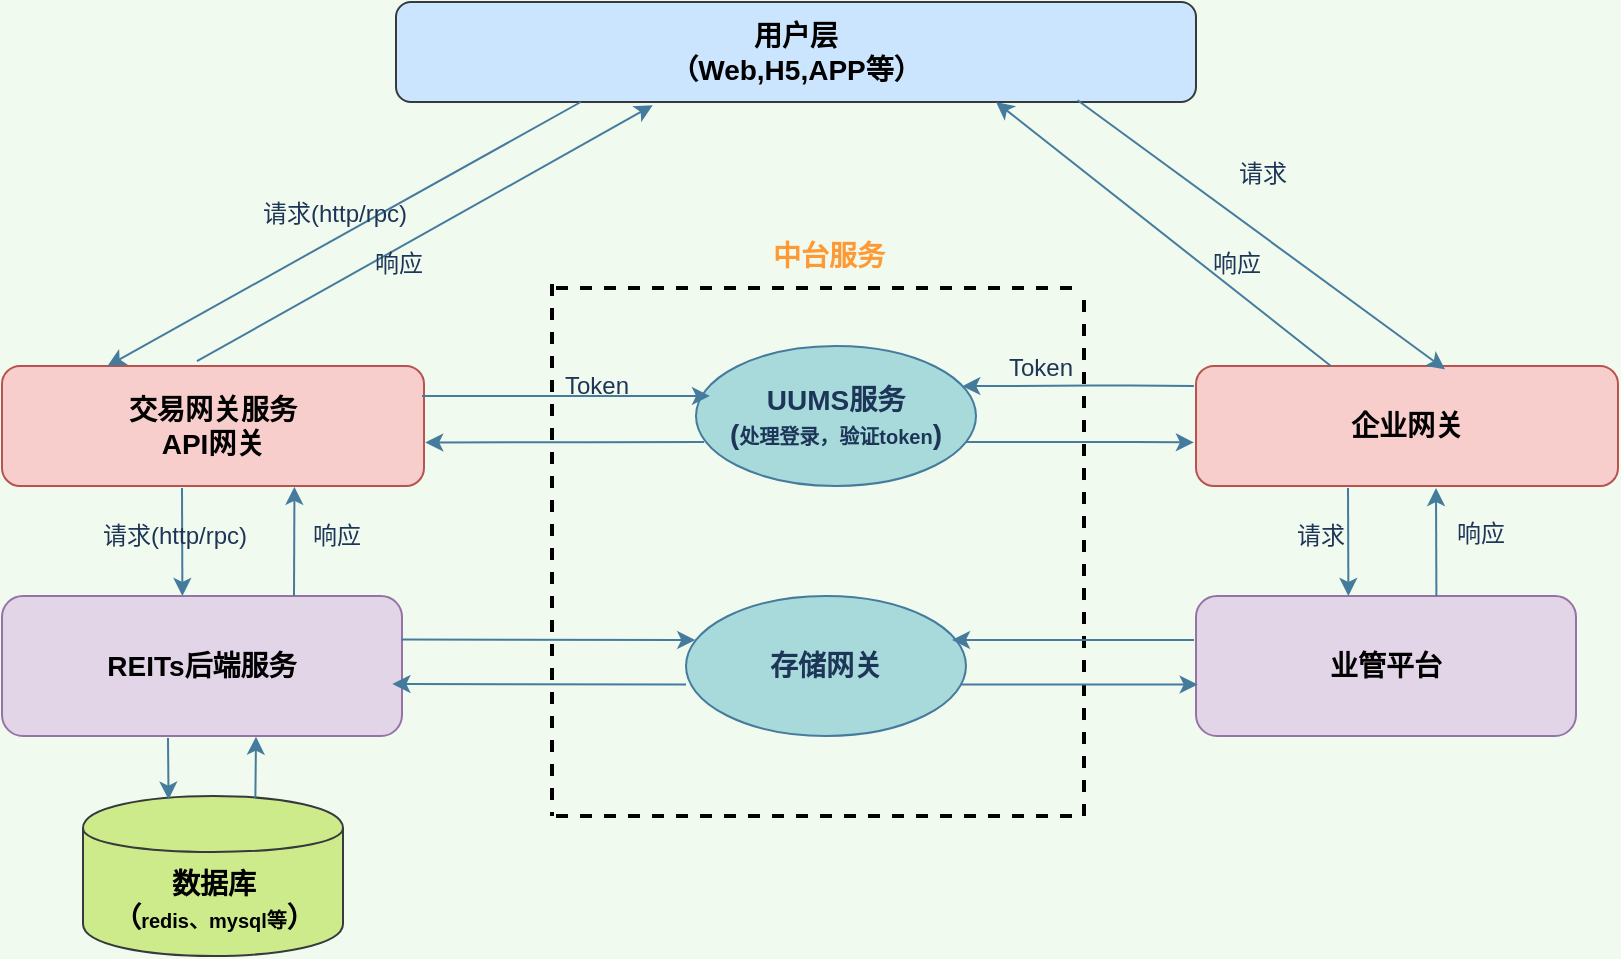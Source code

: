 <mxfile version="13.5.3" type="github" pages="5">
  <diagram id="YtGcmlx5MdhKh6ri9F74" name="REITs交易组件图">
    <mxGraphModel dx="1038" dy="564" grid="1" gridSize="10" guides="1" tooltips="1" connect="1" arrows="1" fold="1" page="1" pageScale="1" pageWidth="827" pageHeight="1169" background="#F1FAEE" math="0" shadow="0">
      <root>
        <mxCell id="0" />
        <mxCell id="1" parent="0" />
        <mxCell id="OGBte0PvkTn54QuSE-R2-2" value="&lt;font style=&quot;font-size: 14px&quot;&gt;&lt;b&gt;用户层&lt;br&gt;（Web,H5,APP等）&lt;/b&gt;&lt;/font&gt;" style="rounded=1;whiteSpace=wrap;html=1;sketch=0;strokeColor=#36393d;fillColor=#cce5ff;" parent="1" vertex="1">
          <mxGeometry x="206" y="33" width="400" height="50" as="geometry" />
        </mxCell>
        <mxCell id="OGBte0PvkTn54QuSE-R2-4" value="&lt;b&gt;&lt;font style=&quot;font-size: 14px&quot;&gt;交易网关服务&lt;br&gt;API网关&lt;/font&gt;&lt;/b&gt;" style="rounded=1;whiteSpace=wrap;html=1;sketch=0;strokeColor=#b85450;fillColor=#f8cecc;" parent="1" vertex="1">
          <mxGeometry x="9" y="215" width="211" height="60" as="geometry" />
        </mxCell>
        <mxCell id="OGBte0PvkTn54QuSE-R2-11" value="&lt;b&gt;&lt;font style=&quot;font-size: 14px&quot;&gt;REITs后端服务&lt;/font&gt;&lt;/b&gt;" style="rounded=1;whiteSpace=wrap;html=1;sketch=0;strokeColor=#9673a6;fillColor=#e1d5e7;" parent="1" vertex="1">
          <mxGeometry x="9" y="330" width="200" height="70" as="geometry" />
        </mxCell>
        <mxCell id="OGBte0PvkTn54QuSE-R2-12" value="" style="endArrow=classic;html=1;strokeColor=#457B9D;fillColor=#A8DADC;fontColor=#1D3557;entryX=0.451;entryY=0;entryDx=0;entryDy=0;entryPerimeter=0;" parent="1" target="OGBte0PvkTn54QuSE-R2-11" edge="1">
          <mxGeometry width="50" height="50" relative="1" as="geometry">
            <mxPoint x="99" y="276" as="sourcePoint" />
            <mxPoint x="286" y="280" as="targetPoint" />
          </mxGeometry>
        </mxCell>
        <mxCell id="OGBte0PvkTn54QuSE-R2-15" value="&lt;font color=&quot;#000000&quot;&gt;&lt;b&gt;&lt;span style=&quot;font-size: 14px&quot;&gt;数据库&lt;/span&gt;&lt;br&gt;&lt;span style=&quot;font-size: 14px&quot;&gt;（&lt;/span&gt;&lt;font style=&quot;font-size: 10px&quot;&gt;redis、mysql等&lt;/font&gt;&lt;span style=&quot;font-size: 14px&quot;&gt;）&lt;/span&gt;&lt;br&gt;&lt;/b&gt;&lt;/font&gt;" style="shape=cylinder;whiteSpace=wrap;html=1;boundedLbl=1;backgroundOutline=1;rounded=0;sketch=0;fillColor=#cdeb8b;strokeColor=#36393d;" parent="1" vertex="1">
          <mxGeometry x="49.5" y="430" width="130" height="80" as="geometry" />
        </mxCell>
        <mxCell id="OGBte0PvkTn54QuSE-R2-16" value="" style="endArrow=classic;html=1;strokeColor=#457B9D;fillColor=#A8DADC;fontColor=#1D3557;entryX=0.329;entryY=0.022;entryDx=0;entryDy=0;entryPerimeter=0;" parent="1" target="OGBte0PvkTn54QuSE-R2-15" edge="1">
          <mxGeometry width="50" height="50" relative="1" as="geometry">
            <mxPoint x="92" y="401" as="sourcePoint" />
            <mxPoint x="286" y="380" as="targetPoint" />
          </mxGeometry>
        </mxCell>
        <mxCell id="OGBte0PvkTn54QuSE-R2-24" value="" style="endArrow=classic;html=1;strokeColor=#457B9D;fillColor=#A8DADC;fontColor=#1D3557;entryX=0.693;entryY=1.007;entryDx=0;entryDy=0;entryPerimeter=0;" parent="1" target="OGBte0PvkTn54QuSE-R2-4" edge="1">
          <mxGeometry width="50" height="50" relative="1" as="geometry">
            <mxPoint x="155" y="330" as="sourcePoint" />
            <mxPoint x="156" y="273" as="targetPoint" />
          </mxGeometry>
        </mxCell>
        <mxCell id="OGBte0PvkTn54QuSE-R2-26" value="" style="endArrow=classic;html=1;strokeColor=#457B9D;fillColor=#A8DADC;fontColor=#1D3557;entryX=0.635;entryY=1.005;entryDx=0;entryDy=0;entryPerimeter=0;exitX=0.663;exitY=0.011;exitDx=0;exitDy=0;exitPerimeter=0;" parent="1" source="OGBte0PvkTn54QuSE-R2-15" target="OGBte0PvkTn54QuSE-R2-11" edge="1">
          <mxGeometry width="50" height="50" relative="1" as="geometry">
            <mxPoint x="136" y="430" as="sourcePoint" />
            <mxPoint x="287.14" y="379.03" as="targetPoint" />
          </mxGeometry>
        </mxCell>
        <mxCell id="OGBte0PvkTn54QuSE-R2-29" value="响应" style="text;html=1;resizable=0;autosize=1;align=center;verticalAlign=middle;points=[];fillColor=none;strokeColor=none;rounded=0;sketch=0;fontColor=#1D3557;" parent="1" vertex="1">
          <mxGeometry x="156" y="290" width="40" height="20" as="geometry" />
        </mxCell>
        <mxCell id="OGBte0PvkTn54QuSE-R2-31" value="&lt;span style=&quot;font-size: 14px&quot;&gt;&lt;b&gt;存储网关&lt;/b&gt;&lt;/span&gt;" style="ellipse;whiteSpace=wrap;html=1;rounded=0;sketch=0;strokeColor=#457B9D;fillColor=#A8DADC;fontColor=#1D3557;" parent="1" vertex="1">
          <mxGeometry x="351" y="330" width="140" height="70" as="geometry" />
        </mxCell>
        <mxCell id="OGBte0PvkTn54QuSE-R2-33" value="" style="endArrow=classic;html=1;strokeColor=#457B9D;fillColor=#A8DADC;fontColor=#1D3557;exitX=0.999;exitY=0.311;exitDx=0;exitDy=0;exitPerimeter=0;entryX=0.033;entryY=0.315;entryDx=0;entryDy=0;entryPerimeter=0;" parent="1" source="OGBte0PvkTn54QuSE-R2-11" target="OGBte0PvkTn54QuSE-R2-31" edge="1">
          <mxGeometry width="50" height="50" relative="1" as="geometry">
            <mxPoint x="246" y="370" as="sourcePoint" />
            <mxPoint x="356" y="370" as="targetPoint" />
          </mxGeometry>
        </mxCell>
        <mxCell id="OGBte0PvkTn54QuSE-R2-36" value="请求(http/rpc)" style="text;html=1;resizable=0;autosize=1;align=center;verticalAlign=middle;points=[];fillColor=none;strokeColor=none;rounded=0;sketch=0;fontColor=#1D3557;" parent="1" vertex="1">
          <mxGeometry x="49.5" y="290" width="90" height="20" as="geometry" />
        </mxCell>
        <mxCell id="OGBte0PvkTn54QuSE-R2-38" value="&lt;b&gt;&lt;span style=&quot;font-size: 14px&quot;&gt;UUMS服务&lt;/span&gt;&lt;br&gt;&lt;span style=&quot;font-size: 14px&quot;&gt;(&lt;/span&gt;&lt;font style=&quot;font-size: 10px&quot;&gt;处理登录，验证token&lt;/font&gt;&lt;span style=&quot;font-size: 14px&quot;&gt;)&lt;/span&gt;&lt;br&gt;&lt;/b&gt;" style="ellipse;whiteSpace=wrap;html=1;rounded=0;sketch=0;strokeColor=#457B9D;fillColor=#A8DADC;fontColor=#1D3557;" parent="1" vertex="1">
          <mxGeometry x="356" y="205" width="140" height="70" as="geometry" />
        </mxCell>
        <mxCell id="fUmtlEZdL340nA0cj5ke-1" value="&lt;span style=&quot;font-size: 14px&quot;&gt;&lt;b&gt;业管平台&lt;/b&gt;&lt;/span&gt;" style="rounded=1;whiteSpace=wrap;html=1;sketch=0;strokeColor=#9673a6;fillColor=#e1d5e7;" parent="1" vertex="1">
          <mxGeometry x="606" y="330" width="190" height="70" as="geometry" />
        </mxCell>
        <mxCell id="fUmtlEZdL340nA0cj5ke-2" value="&lt;span style=&quot;font-size: 14px&quot;&gt;&lt;b&gt;企业网关&lt;/b&gt;&lt;/span&gt;" style="rounded=1;whiteSpace=wrap;html=1;sketch=0;strokeColor=#b85450;fillColor=#f8cecc;" parent="1" vertex="1">
          <mxGeometry x="606" y="215" width="211" height="60" as="geometry" />
        </mxCell>
        <mxCell id="fUmtlEZdL340nA0cj5ke-12" value="" style="endArrow=classic;html=1;strokeColor=#457B9D;fillColor=#A8DADC;fontColor=#1D3557;entryX=0.05;entryY=0.357;entryDx=0;entryDy=0;entryPerimeter=0;" parent="1" target="OGBte0PvkTn54QuSE-R2-38" edge="1">
          <mxGeometry width="50" height="50" relative="1" as="geometry">
            <mxPoint x="219" y="230" as="sourcePoint" />
            <mxPoint x="352" y="230" as="targetPoint" />
            <Array as="points">
              <mxPoint x="292" y="230" />
            </Array>
          </mxGeometry>
        </mxCell>
        <mxCell id="fUmtlEZdL340nA0cj5ke-13" value="" style="endArrow=none;dashed=1;html=1;strokeWidth=2;jumpStyle=arc;" parent="1" edge="1">
          <mxGeometry width="50" height="50" relative="1" as="geometry">
            <mxPoint x="286" y="176" as="sourcePoint" />
            <mxPoint x="550" y="176" as="targetPoint" />
          </mxGeometry>
        </mxCell>
        <mxCell id="fUmtlEZdL340nA0cj5ke-14" value="" style="endArrow=none;dashed=1;html=1;strokeWidth=2;" parent="1" edge="1">
          <mxGeometry width="50" height="50" relative="1" as="geometry">
            <mxPoint x="284" y="174" as="sourcePoint" />
            <mxPoint x="284" y="440" as="targetPoint" />
          </mxGeometry>
        </mxCell>
        <mxCell id="fUmtlEZdL340nA0cj5ke-15" value="" style="endArrow=none;dashed=1;html=1;strokeWidth=2;" parent="1" edge="1">
          <mxGeometry width="50" height="50" relative="1" as="geometry">
            <mxPoint x="550" y="440" as="sourcePoint" />
            <mxPoint x="550" y="180" as="targetPoint" />
          </mxGeometry>
        </mxCell>
        <mxCell id="fUmtlEZdL340nA0cj5ke-17" value="&lt;b&gt;&lt;font style=&quot;font-size: 14px&quot; color=&quot;#ff9933&quot;&gt;中台服务&lt;/font&gt;&lt;/b&gt;" style="text;html=1;resizable=0;autosize=1;align=center;verticalAlign=middle;points=[];fillColor=none;strokeColor=none;rounded=0;" parent="1" vertex="1">
          <mxGeometry x="383" y="149" width="77" height="22" as="geometry" />
        </mxCell>
        <mxCell id="fUmtlEZdL340nA0cj5ke-22" value="" style="endArrow=classic;html=1;strokeColor=#457B9D;fillColor=#A8DADC;fontColor=#1D3557;entryX=0.321;entryY=1.032;entryDx=0;entryDy=0;entryPerimeter=0;exitX=0.462;exitY=-0.04;exitDx=0;exitDy=0;exitPerimeter=0;" parent="1" source="OGBte0PvkTn54QuSE-R2-4" target="OGBte0PvkTn54QuSE-R2-2" edge="1">
          <mxGeometry width="50" height="50" relative="1" as="geometry">
            <mxPoint x="167" y="209" as="sourcePoint" />
            <mxPoint x="176" y="140" as="targetPoint" />
            <Array as="points" />
          </mxGeometry>
        </mxCell>
        <mxCell id="fUmtlEZdL340nA0cj5ke-23" value="" style="endArrow=classic;html=1;strokeColor=#457B9D;fillColor=#A8DADC;fontColor=#1D3557;entryX=0.25;entryY=0;entryDx=0;entryDy=0;exitX=0.231;exitY=1;exitDx=0;exitDy=0;exitPerimeter=0;" parent="1" source="OGBte0PvkTn54QuSE-R2-2" target="OGBte0PvkTn54QuSE-R2-4" edge="1">
          <mxGeometry width="50" height="50" relative="1" as="geometry">
            <mxPoint x="335" y="112" as="sourcePoint" />
            <mxPoint x="96" y="150" as="targetPoint" />
            <Array as="points" />
          </mxGeometry>
        </mxCell>
        <mxCell id="fUmtlEZdL340nA0cj5ke-28" value="" style="endArrow=classic;html=1;strokeColor=#457B9D;fillColor=#A8DADC;fontColor=#1D3557;entryX=0.75;entryY=1;entryDx=0;entryDy=0;" parent="1" source="fUmtlEZdL340nA0cj5ke-2" target="OGBte0PvkTn54QuSE-R2-2" edge="1">
          <mxGeometry width="50" height="50" relative="1" as="geometry">
            <mxPoint x="693" y="209" as="sourcePoint" />
            <mxPoint x="836" y="139" as="targetPoint" />
            <Array as="points" />
          </mxGeometry>
        </mxCell>
        <mxCell id="fUmtlEZdL340nA0cj5ke-29" value="" style="endArrow=none;dashed=1;html=1;strokeWidth=2;" parent="1" edge="1">
          <mxGeometry width="50" height="50" relative="1" as="geometry">
            <mxPoint x="286" y="440" as="sourcePoint" />
            <mxPoint x="546" y="440" as="targetPoint" />
          </mxGeometry>
        </mxCell>
        <mxCell id="fUmtlEZdL340nA0cj5ke-32" value="" style="endArrow=classic;html=1;strokeColor=#457B9D;fillColor=#A8DADC;fontColor=#1D3557;entryX=1.003;entryY=0.637;entryDx=0;entryDy=0;entryPerimeter=0;" parent="1" target="OGBte0PvkTn54QuSE-R2-4" edge="1">
          <mxGeometry width="50" height="50" relative="1" as="geometry">
            <mxPoint x="360" y="253" as="sourcePoint" />
            <mxPoint x="245.996" y="253.0" as="targetPoint" />
            <Array as="points">
              <mxPoint x="292.84" y="253.08" />
            </Array>
          </mxGeometry>
        </mxCell>
        <mxCell id="fUmtlEZdL340nA0cj5ke-37" value="请求(http/rpc)" style="text;html=1;resizable=0;autosize=1;align=center;verticalAlign=middle;points=[];fillColor=none;strokeColor=none;rounded=0;sketch=0;fontColor=#1D3557;" parent="1" vertex="1">
          <mxGeometry x="130" y="129" width="90" height="20" as="geometry" />
        </mxCell>
        <mxCell id="fUmtlEZdL340nA0cj5ke-38" value="响应" style="text;html=1;resizable=0;autosize=1;align=center;verticalAlign=middle;points=[];fillColor=none;strokeColor=none;rounded=0;sketch=0;fontColor=#1D3557;" parent="1" vertex="1">
          <mxGeometry x="187" y="154" width="40" height="20" as="geometry" />
        </mxCell>
        <mxCell id="fUmtlEZdL340nA0cj5ke-39" value="" style="endArrow=classic;html=1;strokeColor=#457B9D;fillColor=#A8DADC;fontColor=#1D3557;exitX=0.852;exitY=0.983;exitDx=0;exitDy=0;exitPerimeter=0;entryX=0.59;entryY=0.027;entryDx=0;entryDy=0;entryPerimeter=0;" parent="1" source="OGBte0PvkTn54QuSE-R2-2" target="fUmtlEZdL340nA0cj5ke-2" edge="1">
          <mxGeometry width="50" height="50" relative="1" as="geometry">
            <mxPoint x="757" y="150" as="sourcePoint" />
            <mxPoint x="847" y="150" as="targetPoint" />
            <Array as="points" />
          </mxGeometry>
        </mxCell>
        <mxCell id="fUmtlEZdL340nA0cj5ke-43" value="请求" style="text;html=1;resizable=0;autosize=1;align=center;verticalAlign=middle;points=[];fillColor=none;strokeColor=none;rounded=0;sketch=0;fontColor=#1D3557;" parent="1" vertex="1">
          <mxGeometry x="617" y="108" width="44" height="22" as="geometry" />
        </mxCell>
        <mxCell id="fUmtlEZdL340nA0cj5ke-44" value="响应" style="text;html=1;resizable=0;autosize=1;align=center;verticalAlign=middle;points=[];fillColor=none;strokeColor=none;rounded=0;sketch=0;fontColor=#1D3557;" parent="1" vertex="1">
          <mxGeometry x="606" y="154" width="40" height="20" as="geometry" />
        </mxCell>
        <mxCell id="fUmtlEZdL340nA0cj5ke-46" value="Token" style="text;html=1;resizable=0;autosize=1;align=center;verticalAlign=middle;points=[];fillColor=none;strokeColor=none;rounded=0;sketch=0;fontColor=#1D3557;" parent="1" vertex="1">
          <mxGeometry x="284" y="214" width="44" height="22" as="geometry" />
        </mxCell>
        <mxCell id="fUmtlEZdL340nA0cj5ke-49" value="" style="endArrow=classic;html=1;strokeColor=#457B9D;fillColor=#A8DADC;fontColor=#1D3557;entryX=-0.005;entryY=0.637;entryDx=0;entryDy=0;entryPerimeter=0;" parent="1" target="fUmtlEZdL340nA0cj5ke-2" edge="1">
          <mxGeometry width="50" height="50" relative="1" as="geometry">
            <mxPoint x="491" y="253.01" as="sourcePoint" />
            <mxPoint x="635.0" y="253.0" as="targetPoint" />
            <Array as="points">
              <mxPoint x="564" y="253.01" />
            </Array>
          </mxGeometry>
        </mxCell>
        <mxCell id="fUmtlEZdL340nA0cj5ke-50" value="" style="endArrow=classic;html=1;strokeColor=#457B9D;fillColor=#A8DADC;fontColor=#1D3557;entryX=0.951;entryY=0.287;entryDx=0;entryDy=0;entryPerimeter=0;" parent="1" target="OGBte0PvkTn54QuSE-R2-38" edge="1">
          <mxGeometry width="50" height="50" relative="1" as="geometry">
            <mxPoint x="604.945" y="224.97" as="sourcePoint" />
            <mxPoint x="491" y="225" as="targetPoint" />
            <Array as="points">
              <mxPoint x="564" y="224.76" />
            </Array>
          </mxGeometry>
        </mxCell>
        <mxCell id="fUmtlEZdL340nA0cj5ke-51" value="Token" style="text;html=1;resizable=0;autosize=1;align=center;verticalAlign=middle;points=[];fillColor=none;strokeColor=none;rounded=0;sketch=0;fontColor=#1D3557;" parent="1" vertex="1">
          <mxGeometry x="506" y="205" width="44" height="22" as="geometry" />
        </mxCell>
        <mxCell id="fUmtlEZdL340nA0cj5ke-52" value="" style="endArrow=classic;html=1;strokeColor=#457B9D;fillColor=#A8DADC;fontColor=#1D3557;exitX=0.999;exitY=0.311;exitDx=0;exitDy=0;exitPerimeter=0;entryX=0.033;entryY=0.315;entryDx=0;entryDy=0;entryPerimeter=0;" parent="1" edge="1">
          <mxGeometry width="50" height="50" relative="1" as="geometry">
            <mxPoint x="351.0" y="374.28" as="sourcePoint" />
            <mxPoint x="204.18" y="374.0" as="targetPoint" />
          </mxGeometry>
        </mxCell>
        <mxCell id="fUmtlEZdL340nA0cj5ke-53" value="" style="endArrow=classic;html=1;strokeColor=#457B9D;fillColor=#A8DADC;fontColor=#1D3557;entryX=0.033;entryY=0.315;entryDx=0;entryDy=0;entryPerimeter=0;exitX=0.984;exitY=0.633;exitDx=0;exitDy=0;exitPerimeter=0;" parent="1" source="OGBte0PvkTn54QuSE-R2-31" edge="1">
          <mxGeometry width="50" height="50" relative="1" as="geometry">
            <mxPoint x="484" y="374" as="sourcePoint" />
            <mxPoint x="606.82" y="374.28" as="targetPoint" />
          </mxGeometry>
        </mxCell>
        <mxCell id="fUmtlEZdL340nA0cj5ke-54" value="" style="endArrow=classic;html=1;strokeColor=#457B9D;fillColor=#A8DADC;fontColor=#1D3557;entryX=0.033;entryY=0.315;entryDx=0;entryDy=0;entryPerimeter=0;" parent="1" edge="1">
          <mxGeometry width="50" height="50" relative="1" as="geometry">
            <mxPoint x="605" y="352" as="sourcePoint" />
            <mxPoint x="484" y="352" as="targetPoint" />
          </mxGeometry>
        </mxCell>
        <mxCell id="fUmtlEZdL340nA0cj5ke-56" value="" style="endArrow=classic;html=1;strokeColor=#457B9D;fillColor=#A8DADC;fontColor=#1D3557;entryX=0.451;entryY=0;entryDx=0;entryDy=0;entryPerimeter=0;" parent="1" edge="1">
          <mxGeometry width="50" height="50" relative="1" as="geometry">
            <mxPoint x="726.2" y="330" as="sourcePoint" />
            <mxPoint x="726" y="276" as="targetPoint" />
          </mxGeometry>
        </mxCell>
        <mxCell id="fUmtlEZdL340nA0cj5ke-57" value="" style="endArrow=classic;html=1;strokeColor=#457B9D;fillColor=#A8DADC;fontColor=#1D3557;entryX=0.451;entryY=0;entryDx=0;entryDy=0;entryPerimeter=0;" parent="1" edge="1">
          <mxGeometry width="50" height="50" relative="1" as="geometry">
            <mxPoint x="682" y="276" as="sourcePoint" />
            <mxPoint x="682.2" y="330" as="targetPoint" />
          </mxGeometry>
        </mxCell>
        <mxCell id="fUmtlEZdL340nA0cj5ke-58" value="请求" style="text;html=1;resizable=0;autosize=1;align=center;verticalAlign=middle;points=[];fillColor=none;strokeColor=none;rounded=0;sketch=0;fontColor=#1D3557;" parent="1" vertex="1">
          <mxGeometry x="646" y="289" width="44" height="22" as="geometry" />
        </mxCell>
        <mxCell id="fUmtlEZdL340nA0cj5ke-59" value="响应" style="text;html=1;resizable=0;autosize=1;align=center;verticalAlign=middle;points=[];fillColor=none;strokeColor=none;rounded=0;sketch=0;fontColor=#1D3557;" parent="1" vertex="1">
          <mxGeometry x="726" y="288" width="44" height="22" as="geometry" />
        </mxCell>
      </root>
    </mxGraphModel>
  </diagram>
  <diagram id="RFez3lNjL9ar6PfGb7UX" name="登陆顺序图">
    <mxGraphModel dx="865" dy="470" grid="1" gridSize="10" guides="1" tooltips="1" connect="1" arrows="1" fold="1" page="1" pageScale="1" pageWidth="827" pageHeight="1169" math="0" shadow="0">
      <root>
        <mxCell id="JJKDrCV2eTXsHWgG4l_X-0" />
        <mxCell id="JJKDrCV2eTXsHWgG4l_X-1" parent="JJKDrCV2eTXsHWgG4l_X-0" />
        <mxCell id="2XEkXMm5EQe36F09QX2t-0" value="&lt;font style=&quot;font-size: 14px&quot;&gt;&lt;b&gt;web，app,H5&lt;br&gt;(用户界面)&lt;/b&gt;&lt;/font&gt;" style="rounded=1;whiteSpace=wrap;html=1;fillColor=#d5e8d4;strokeColor=#82b366;gradientColor=#97d077;" vertex="1" parent="JJKDrCV2eTXsHWgG4l_X-1">
          <mxGeometry x="80" y="40" width="120" height="60" as="geometry" />
        </mxCell>
        <mxCell id="e7lo5KHjXOnK4Ev--E7Q-0" value="&lt;font style=&quot;font-size: 14px&quot;&gt;&lt;b&gt;交易服务&lt;/b&gt;&lt;/font&gt;" style="rounded=1;whiteSpace=wrap;html=1;fillColor=#ffcd28;strokeColor=#d79b00;gradientColor=#ffa500;" vertex="1" parent="JJKDrCV2eTXsHWgG4l_X-1">
          <mxGeometry x="620" y="40" width="120" height="60" as="geometry" />
        </mxCell>
        <mxCell id="e7lo5KHjXOnK4Ev--E7Q-3" value="&lt;font style=&quot;font-size: 14px&quot;&gt;&lt;b&gt;网关&lt;br&gt;(企业网关/交易API网关)&lt;/b&gt;&lt;/font&gt;" style="rounded=1;whiteSpace=wrap;html=1;fillColor=#dae8fc;strokeColor=#6c8ebf;gradientColor=#7ea6e0;" vertex="1" parent="JJKDrCV2eTXsHWgG4l_X-1">
          <mxGeometry x="330" y="40" width="176" height="60" as="geometry" />
        </mxCell>
        <mxCell id="e7lo5KHjXOnK4Ev--E7Q-4" value="" style="endArrow=none;dashed=1;html=1;strokeColor=#006658;fillColor=#21C0A5;fontColor=#5C5C5C;" edge="1" parent="JJKDrCV2eTXsHWgG4l_X-1" source="e7lo5KHjXOnK4Ev--E7Q-16">
          <mxGeometry width="50" height="50" relative="1" as="geometry">
            <mxPoint x="140" y="360" as="sourcePoint" />
            <mxPoint x="139.5" y="100" as="targetPoint" />
          </mxGeometry>
        </mxCell>
        <mxCell id="e7lo5KHjXOnK4Ev--E7Q-5" value="" style="endArrow=none;dashed=1;html=1;strokeColor=#006658;fillColor=#21C0A5;fontColor=#5C5C5C;" edge="1" parent="JJKDrCV2eTXsHWgG4l_X-1">
          <mxGeometry width="50" height="50" relative="1" as="geometry">
            <mxPoint x="418" y="360" as="sourcePoint" />
            <mxPoint x="417.76" y="100" as="targetPoint" />
          </mxGeometry>
        </mxCell>
        <mxCell id="e7lo5KHjXOnK4Ev--E7Q-6" value="" style="endArrow=none;dashed=1;html=1;strokeColor=#006658;fillColor=#21C0A5;fontColor=#5C5C5C;" edge="1" parent="JJKDrCV2eTXsHWgG4l_X-1">
          <mxGeometry width="50" height="50" relative="1" as="geometry">
            <mxPoint x="690.5" y="360" as="sourcePoint" />
            <mxPoint x="690" y="100" as="targetPoint" />
          </mxGeometry>
        </mxCell>
        <mxCell id="e7lo5KHjXOnK4Ev--E7Q-7" value="" style="endArrow=classic;html=1;strokeColor=#006658;fillColor=#21C0A5;fontColor=#5C5C5C;" edge="1" parent="JJKDrCV2eTXsHWgG4l_X-1">
          <mxGeometry width="50" height="50" relative="1" as="geometry">
            <mxPoint x="154" y="140" as="sourcePoint" />
            <mxPoint x="414" y="140" as="targetPoint" />
          </mxGeometry>
        </mxCell>
        <mxCell id="e7lo5KHjXOnK4Ev--E7Q-8" value="" style="endArrow=classic;html=1;strokeColor=#006658;fillColor=#21C0A5;fontColor=#5C5C5C;" edge="1" parent="JJKDrCV2eTXsHWgG4l_X-1" source="e7lo5KHjXOnK4Ev--E7Q-18">
          <mxGeometry width="50" height="50" relative="1" as="geometry">
            <mxPoint x="430.0" y="160" as="sourcePoint" />
            <mxPoint x="690" y="160" as="targetPoint" />
          </mxGeometry>
        </mxCell>
        <mxCell id="e7lo5KHjXOnK4Ev--E7Q-9" value="" style="endArrow=classic;html=1;strokeColor=#006658;fillColor=#21C0A5;fontColor=#5C5C5C;" edge="1" parent="JJKDrCV2eTXsHWgG4l_X-1">
          <mxGeometry width="50" height="50" relative="1" as="geometry">
            <mxPoint x="140.0" y="220" as="sourcePoint" />
            <mxPoint x="400" y="220" as="targetPoint" />
          </mxGeometry>
        </mxCell>
        <mxCell id="e7lo5KHjXOnK4Ev--E7Q-10" value="" style="endArrow=classic;html=1;strokeColor=#006658;fillColor=#21C0A5;fontColor=#5C5C5C;" edge="1" parent="JJKDrCV2eTXsHWgG4l_X-1">
          <mxGeometry width="50" height="50" relative="1" as="geometry">
            <mxPoint x="430.0" y="220" as="sourcePoint" />
            <mxPoint x="690" y="220" as="targetPoint" />
          </mxGeometry>
        </mxCell>
        <mxCell id="e7lo5KHjXOnK4Ev--E7Q-11" value="" style="endArrow=classic;html=1;strokeColor=#006658;fillColor=#21C0A5;fontColor=#5C5C5C;" edge="1" parent="JJKDrCV2eTXsHWgG4l_X-1">
          <mxGeometry width="50" height="50" relative="1" as="geometry">
            <mxPoint x="140.0" y="280" as="sourcePoint" />
            <mxPoint x="400" y="280" as="targetPoint" />
          </mxGeometry>
        </mxCell>
        <mxCell id="e7lo5KHjXOnK4Ev--E7Q-12" value="" style="endArrow=classic;html=1;strokeColor=#006658;fillColor=#21C0A5;fontColor=#5C5C5C;" edge="1" parent="JJKDrCV2eTXsHWgG4l_X-1">
          <mxGeometry width="50" height="50" relative="1" as="geometry">
            <mxPoint x="430" y="280" as="sourcePoint" />
            <mxPoint x="690" y="280" as="targetPoint" />
          </mxGeometry>
        </mxCell>
        <mxCell id="e7lo5KHjXOnK4Ev--E7Q-13" value="用户名,密码，验证码等" style="text;html=1;resizable=0;autosize=1;align=center;verticalAlign=middle;points=[];fillColor=none;strokeColor=none;rounded=0;sketch=0;fontColor=#5C5C5C;" vertex="1" parent="JJKDrCV2eTXsHWgG4l_X-1">
          <mxGeometry x="190" y="120" width="140" height="20" as="geometry" />
        </mxCell>
        <mxCell id="e7lo5KHjXOnK4Ev--E7Q-15" value="用户名,密码，验证码等" style="text;html=1;resizable=0;autosize=1;align=center;verticalAlign=middle;points=[];fillColor=none;strokeColor=none;rounded=0;sketch=0;fontColor=#5C5C5C;" vertex="1" parent="JJKDrCV2eTXsHWgG4l_X-1">
          <mxGeometry x="470" y="120" width="140" height="20" as="geometry" />
        </mxCell>
        <mxCell id="e7lo5KHjXOnK4Ev--E7Q-16" value="&lt;b&gt;登录请求&lt;/b&gt;" style="rhombus;whiteSpace=wrap;html=1;rounded=0;sketch=0;strokeColor=#006658;fontColor=#5C5C5C;fillColor=#22C7AB;" vertex="1" parent="JJKDrCV2eTXsHWgG4l_X-1">
          <mxGeometry x="100" y="120" width="80" height="80" as="geometry" />
        </mxCell>
        <mxCell id="e7lo5KHjXOnK4Ev--E7Q-17" value="" style="endArrow=none;dashed=1;html=1;strokeColor=#006658;fillColor=#21C0A5;fontColor=#5C5C5C;" edge="1" parent="JJKDrCV2eTXsHWgG4l_X-1" target="e7lo5KHjXOnK4Ev--E7Q-16">
          <mxGeometry width="50" height="50" relative="1" as="geometry">
            <mxPoint x="140" y="360" as="sourcePoint" />
            <mxPoint x="139.5" y="100" as="targetPoint" />
          </mxGeometry>
        </mxCell>
        <mxCell id="e7lo5KHjXOnK4Ev--E7Q-18" value="&lt;b&gt;获取用户&lt;br&gt;token&lt;/b&gt;" style="rhombus;whiteSpace=wrap;html=1;rounded=0;sketch=0;strokeColor=#006658;fillColor=#21C0A5;fontColor=#5C5C5C;" vertex="1" parent="JJKDrCV2eTXsHWgG4l_X-1">
          <mxGeometry x="650" y="120" width="80" height="80" as="geometry" />
        </mxCell>
        <mxCell id="e7lo5KHjXOnK4Ev--E7Q-19" value="" style="endArrow=classic;html=1;strokeColor=#006658;fillColor=#21C0A5;fontColor=#5C5C5C;" edge="1" parent="JJKDrCV2eTXsHWgG4l_X-1" target="e7lo5KHjXOnK4Ev--E7Q-18">
          <mxGeometry width="50" height="50" relative="1" as="geometry">
            <mxPoint x="430" y="160" as="sourcePoint" />
            <mxPoint x="690" y="160" as="targetPoint" />
          </mxGeometry>
        </mxCell>
      </root>
    </mxGraphModel>
  </diagram>
  <diagram id="Ykd793zyvduYX_jnsMHu" name="申报基金顺序图">
    <mxGraphModel dx="1038" dy="564" grid="1" gridSize="10" guides="1" tooltips="1" connect="1" arrows="1" fold="1" page="1" pageScale="1" pageWidth="827" pageHeight="1169" math="0" shadow="0">
      <root>
        <mxCell id="uoE901anN9h6SREGYmKl-0" />
        <mxCell id="uoE901anN9h6SREGYmKl-1" parent="uoE901anN9h6SREGYmKl-0" />
      </root>
    </mxGraphModel>
  </diagram>
  <diagram id="vFI2MwlFAUL5GCR1YHoM" name="盘前初始化顺序图">
    <mxGraphModel dx="1038" dy="564" grid="1" gridSize="10" guides="1" tooltips="1" connect="1" arrows="1" fold="1" page="1" pageScale="1" pageWidth="827" pageHeight="1169" math="0" shadow="0">
      <root>
        <mxCell id="TDp3-CpvmxzPVj4K8CWJ-0" />
        <mxCell id="TDp3-CpvmxzPVj4K8CWJ-1" parent="TDp3-CpvmxzPVj4K8CWJ-0" />
      </root>
    </mxGraphModel>
  </diagram>
  <diagram id="FY9xbVxMkNVW0x6ldh-i" name="交易顺序图">
    <mxGraphModel dx="1038" dy="564" grid="1" gridSize="10" guides="1" tooltips="1" connect="1" arrows="1" fold="1" page="1" pageScale="1" pageWidth="827" pageHeight="1169" math="0" shadow="0">
      <root>
        <mxCell id="D05Wb8F2t81YfudN2o28-0" />
        <mxCell id="D05Wb8F2t81YfudN2o28-1" parent="D05Wb8F2t81YfudN2o28-0" />
      </root>
    </mxGraphModel>
  </diagram>
</mxfile>
